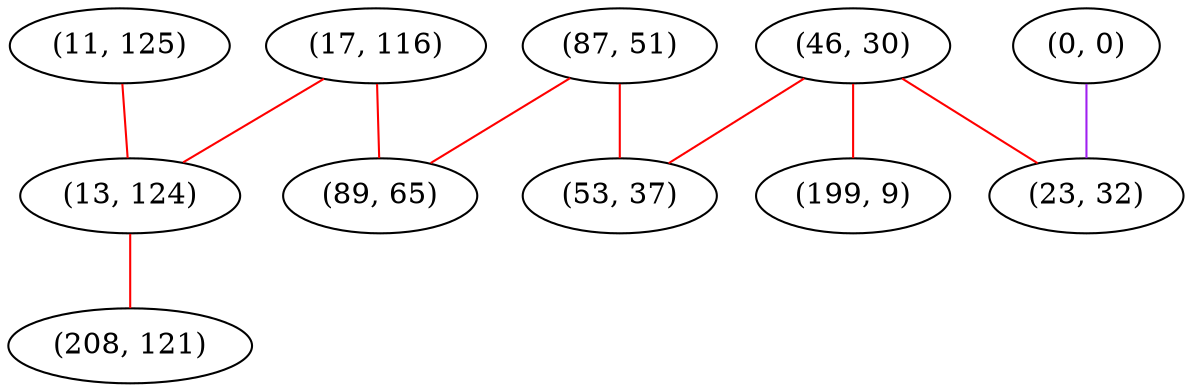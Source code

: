 graph "" {
"(87, 51)";
"(0, 0)";
"(46, 30)";
"(17, 116)";
"(11, 125)";
"(13, 124)";
"(23, 32)";
"(89, 65)";
"(208, 121)";
"(199, 9)";
"(53, 37)";
"(87, 51)" -- "(89, 65)"  [color=red, key=0, weight=1];
"(87, 51)" -- "(53, 37)"  [color=red, key=0, weight=1];
"(0, 0)" -- "(23, 32)"  [color=purple, key=0, weight=4];
"(46, 30)" -- "(23, 32)"  [color=red, key=0, weight=1];
"(46, 30)" -- "(53, 37)"  [color=red, key=0, weight=1];
"(46, 30)" -- "(199, 9)"  [color=red, key=0, weight=1];
"(17, 116)" -- "(13, 124)"  [color=red, key=0, weight=1];
"(17, 116)" -- "(89, 65)"  [color=red, key=0, weight=1];
"(11, 125)" -- "(13, 124)"  [color=red, key=0, weight=1];
"(13, 124)" -- "(208, 121)"  [color=red, key=0, weight=1];
}
